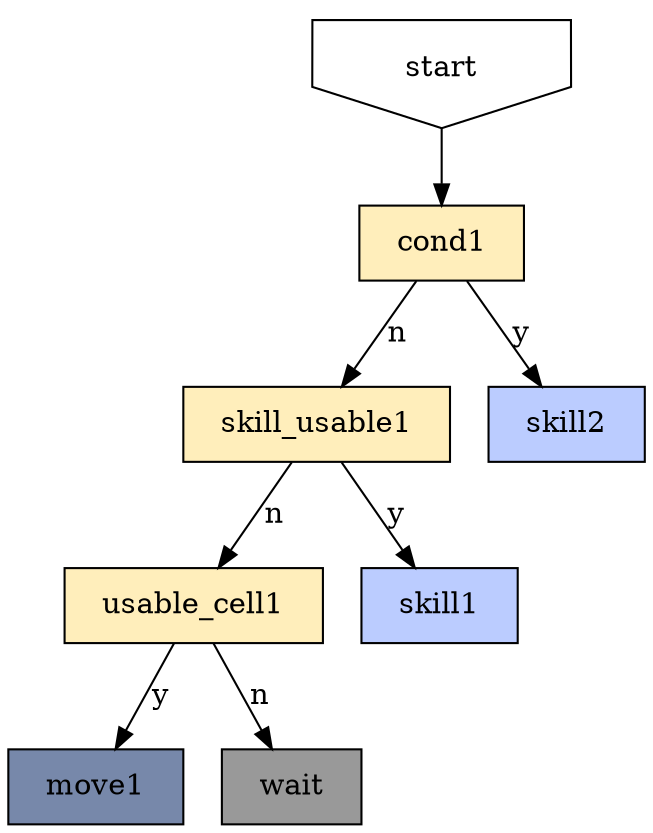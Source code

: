 digraph {
	fixedsize=true;
	concentrate=true;
	node [shape=rect margin="0.25,0.125"];
	start [shape=invhouse];

	node [style=filled fillcolor="#FFEEBB"]; # cond
	cond1 [tooltip="hp?op=ebigger&value=40,!check?type=buff&kind=self&buff=Effect_MP_NightChickSP_N_2"]; # hp >= 40% and has not Effect_MP_NightChickSP_N_2 buff in self
	skill_usable1 [tooltip="check?type=skill&slot=1&kind=usable"]; # active 1 usable
	usable_cell1 [tooltip="check?type=skill&slot=1&kind=movable"]; # is cell exists that can use active 1

	node [fillcolor="#BBCCFF"];
	skill1 [tooltip="skill?slot=1&target=random"]; # use active 1 to random
	skill2 [tooltip="skill?slot=2&target=self"]; # use active 2 to self

	node [fillcolor="#7788aa"];
	move1 [tooltip="move?slot=1"]; # move to cell that can use active 1
	wait [tooltip="wait" fillcolor="#999999"]; # wait

	start -> cond1;
	cond1 -> skill2 [label="y"];
	cond1 -> skill_usable1 [label="n"];

	skill_usable1 -> skill1 [label="y"];
	skill_usable1 -> usable_cell1 [label="n"];

	usable_cell1 -> move1 [label="y"];
	usable_cell1 -> wait [label="n"];
}